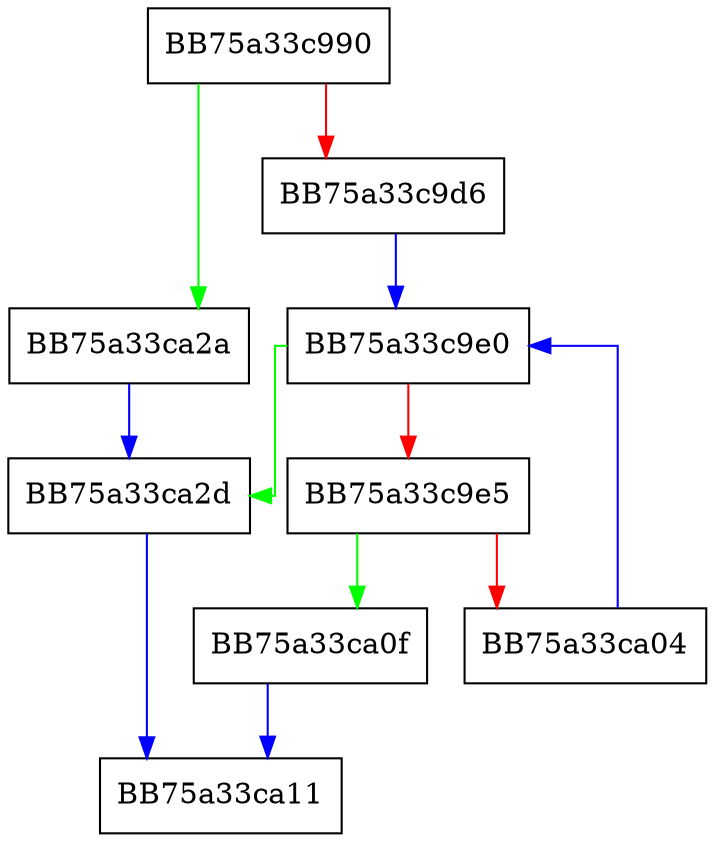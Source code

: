 digraph GetStaticClassInstance {
  node [shape="box"];
  graph [splines=ortho];
  BB75a33c990 -> BB75a33ca2a [color="green"];
  BB75a33c990 -> BB75a33c9d6 [color="red"];
  BB75a33c9d6 -> BB75a33c9e0 [color="blue"];
  BB75a33c9e0 -> BB75a33ca2d [color="green"];
  BB75a33c9e0 -> BB75a33c9e5 [color="red"];
  BB75a33c9e5 -> BB75a33ca0f [color="green"];
  BB75a33c9e5 -> BB75a33ca04 [color="red"];
  BB75a33ca04 -> BB75a33c9e0 [color="blue"];
  BB75a33ca0f -> BB75a33ca11 [color="blue"];
  BB75a33ca2a -> BB75a33ca2d [color="blue"];
  BB75a33ca2d -> BB75a33ca11 [color="blue"];
}
